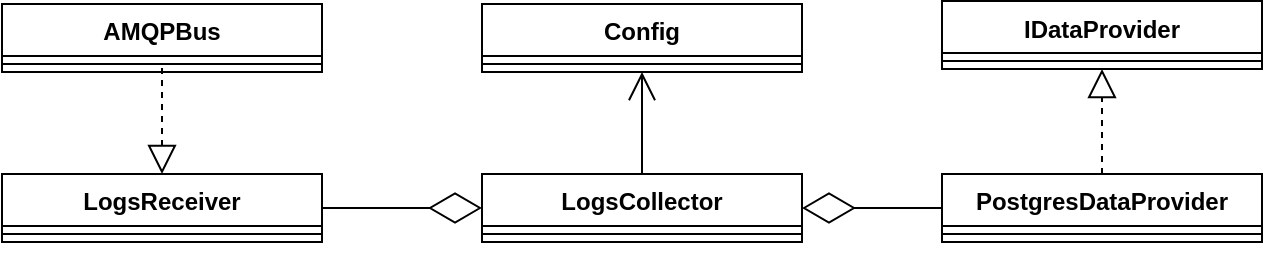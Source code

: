 <mxfile version="23.1.5" type="device">
  <diagram name="Страница — 1" id="gQo2fpWHpSDh946M7tRg">
    <mxGraphModel dx="1434" dy="844" grid="1" gridSize="10" guides="1" tooltips="1" connect="1" arrows="1" fold="1" page="1" pageScale="1" pageWidth="827" pageHeight="1169" math="0" shadow="0">
      <root>
        <mxCell id="0" />
        <mxCell id="1" parent="0" />
        <mxCell id="V5rqS2uMXnBk8TracStN-1" value="LogsReceiver" style="swimlane;fontStyle=1;align=center;verticalAlign=top;childLayout=stackLayout;horizontal=1;startSize=26;horizontalStack=0;resizeParent=1;resizeParentMax=0;resizeLast=0;collapsible=1;marginBottom=0;whiteSpace=wrap;html=1;" parent="1" vertex="1">
          <mxGeometry x="430" y="585" width="160" height="34" as="geometry" />
        </mxCell>
        <mxCell id="V5rqS2uMXnBk8TracStN-3" value="" style="line;strokeWidth=1;fillColor=none;align=left;verticalAlign=middle;spacingTop=-1;spacingLeft=3;spacingRight=3;rotatable=0;labelPosition=right;points=[];portConstraint=eastwest;strokeColor=inherit;" parent="V5rqS2uMXnBk8TracStN-1" vertex="1">
          <mxGeometry y="26" width="160" height="8" as="geometry" />
        </mxCell>
        <mxCell id="V5rqS2uMXnBk8TracStN-5" value="IDataProvider" style="swimlane;fontStyle=1;align=center;verticalAlign=top;childLayout=stackLayout;horizontal=1;startSize=26;horizontalStack=0;resizeParent=1;resizeParentMax=0;resizeLast=0;collapsible=1;marginBottom=0;whiteSpace=wrap;html=1;" parent="1" vertex="1">
          <mxGeometry x="900" y="498.5" width="160" height="34" as="geometry" />
        </mxCell>
        <mxCell id="V5rqS2uMXnBk8TracStN-6" value="" style="line;strokeWidth=1;fillColor=none;align=left;verticalAlign=middle;spacingTop=-1;spacingLeft=3;spacingRight=3;rotatable=0;labelPosition=right;points=[];portConstraint=eastwest;strokeColor=inherit;" parent="V5rqS2uMXnBk8TracStN-5" vertex="1">
          <mxGeometry y="26" width="160" height="8" as="geometry" />
        </mxCell>
        <mxCell id="V5rqS2uMXnBk8TracStN-7" value="PostgresDataProvider" style="swimlane;fontStyle=1;align=center;verticalAlign=top;childLayout=stackLayout;horizontal=1;startSize=26;horizontalStack=0;resizeParent=1;resizeParentMax=0;resizeLast=0;collapsible=1;marginBottom=0;whiteSpace=wrap;html=1;" parent="1" vertex="1">
          <mxGeometry x="900" y="585" width="160" height="34" as="geometry" />
        </mxCell>
        <mxCell id="V5rqS2uMXnBk8TracStN-8" value="" style="line;strokeWidth=1;fillColor=none;align=left;verticalAlign=middle;spacingTop=-1;spacingLeft=3;spacingRight=3;rotatable=0;labelPosition=right;points=[];portConstraint=eastwest;strokeColor=inherit;" parent="V5rqS2uMXnBk8TracStN-7" vertex="1">
          <mxGeometry y="26" width="160" height="8" as="geometry" />
        </mxCell>
        <mxCell id="V5rqS2uMXnBk8TracStN-25" value="LogsCollector" style="swimlane;fontStyle=1;align=center;verticalAlign=top;childLayout=stackLayout;horizontal=1;startSize=26;horizontalStack=0;resizeParent=1;resizeParentMax=0;resizeLast=0;collapsible=1;marginBottom=0;whiteSpace=wrap;html=1;" parent="1" vertex="1">
          <mxGeometry x="670" y="585" width="160" height="34" as="geometry" />
        </mxCell>
        <mxCell id="V5rqS2uMXnBk8TracStN-26" value="" style="line;strokeWidth=1;fillColor=none;align=left;verticalAlign=middle;spacingTop=-1;spacingLeft=3;spacingRight=3;rotatable=0;labelPosition=right;points=[];portConstraint=eastwest;strokeColor=inherit;" parent="V5rqS2uMXnBk8TracStN-25" vertex="1">
          <mxGeometry y="26" width="160" height="8" as="geometry" />
        </mxCell>
        <mxCell id="V5rqS2uMXnBk8TracStN-27" value="Config" style="swimlane;fontStyle=1;align=center;verticalAlign=top;childLayout=stackLayout;horizontal=1;startSize=26;horizontalStack=0;resizeParent=1;resizeParentMax=0;resizeLast=0;collapsible=1;marginBottom=0;whiteSpace=wrap;html=1;" parent="1" vertex="1">
          <mxGeometry x="670" y="500" width="160" height="34" as="geometry" />
        </mxCell>
        <mxCell id="V5rqS2uMXnBk8TracStN-28" value="" style="line;strokeWidth=1;fillColor=none;align=left;verticalAlign=middle;spacingTop=-1;spacingLeft=3;spacingRight=3;rotatable=0;labelPosition=right;points=[];portConstraint=eastwest;strokeColor=inherit;" parent="V5rqS2uMXnBk8TracStN-27" vertex="1">
          <mxGeometry y="26" width="160" height="8" as="geometry" />
        </mxCell>
        <mxCell id="V5rqS2uMXnBk8TracStN-29" value="AMQPBus" style="swimlane;fontStyle=1;align=center;verticalAlign=top;childLayout=stackLayout;horizontal=1;startSize=26;horizontalStack=0;resizeParent=1;resizeParentMax=0;resizeLast=0;collapsible=1;marginBottom=0;whiteSpace=wrap;html=1;" parent="1" vertex="1">
          <mxGeometry x="430" y="500" width="160" height="34" as="geometry" />
        </mxCell>
        <mxCell id="V5rqS2uMXnBk8TracStN-30" value="" style="line;strokeWidth=1;fillColor=none;align=left;verticalAlign=middle;spacingTop=-1;spacingLeft=3;spacingRight=3;rotatable=0;labelPosition=right;points=[];portConstraint=eastwest;strokeColor=inherit;" parent="V5rqS2uMXnBk8TracStN-29" vertex="1">
          <mxGeometry y="26" width="160" height="8" as="geometry" />
        </mxCell>
        <mxCell id="V5rqS2uMXnBk8TracStN-31" value="" style="endArrow=block;dashed=1;endFill=0;endSize=12;html=1;rounded=0;entryX=0.5;entryY=1;entryDx=0;entryDy=0;exitX=0.5;exitY=0;exitDx=0;exitDy=0;" parent="1" source="V5rqS2uMXnBk8TracStN-7" target="V5rqS2uMXnBk8TracStN-5" edge="1">
          <mxGeometry width="160" relative="1" as="geometry">
            <mxPoint x="810" y="805" as="sourcePoint" />
            <mxPoint x="970" y="805" as="targetPoint" />
          </mxGeometry>
        </mxCell>
        <mxCell id="V5rqS2uMXnBk8TracStN-32" value="" style="endArrow=block;dashed=1;endFill=0;endSize=12;html=1;rounded=0;entryX=0.5;entryY=0;entryDx=0;entryDy=0;exitX=0.5;exitY=0.75;exitDx=0;exitDy=0;exitPerimeter=0;" parent="1" source="V5rqS2uMXnBk8TracStN-30" target="V5rqS2uMXnBk8TracStN-1" edge="1">
          <mxGeometry width="160" relative="1" as="geometry">
            <mxPoint x="107" y="960" as="sourcePoint" />
            <mxPoint x="267" y="960" as="targetPoint" />
          </mxGeometry>
        </mxCell>
        <mxCell id="V5rqS2uMXnBk8TracStN-54" value="" style="endArrow=open;endFill=1;endSize=12;html=1;rounded=0;entryX=0.5;entryY=1;entryDx=0;entryDy=0;exitX=0.5;exitY=0;exitDx=0;exitDy=0;" parent="1" source="V5rqS2uMXnBk8TracStN-25" target="V5rqS2uMXnBk8TracStN-27" edge="1">
          <mxGeometry width="160" relative="1" as="geometry">
            <mxPoint x="720" y="620" as="sourcePoint" />
            <mxPoint x="880" y="620" as="targetPoint" />
          </mxGeometry>
        </mxCell>
        <mxCell id="Jdbu7LLXN0703xs868lq-1" value="" style="endArrow=diamondThin;endFill=0;endSize=24;html=1;rounded=0;entryX=0;entryY=0.5;entryDx=0;entryDy=0;exitX=1;exitY=0.5;exitDx=0;exitDy=0;" edge="1" parent="1" source="V5rqS2uMXnBk8TracStN-1" target="V5rqS2uMXnBk8TracStN-25">
          <mxGeometry width="160" relative="1" as="geometry">
            <mxPoint x="660" y="790" as="sourcePoint" />
            <mxPoint x="820" y="790" as="targetPoint" />
          </mxGeometry>
        </mxCell>
        <mxCell id="Jdbu7LLXN0703xs868lq-2" value="" style="endArrow=diamondThin;endFill=0;endSize=24;html=1;rounded=0;entryX=1;entryY=0.5;entryDx=0;entryDy=0;exitX=0;exitY=0.5;exitDx=0;exitDy=0;" edge="1" parent="1" source="V5rqS2uMXnBk8TracStN-7" target="V5rqS2uMXnBk8TracStN-25">
          <mxGeometry width="160" relative="1" as="geometry">
            <mxPoint x="730" y="790" as="sourcePoint" />
            <mxPoint x="890" y="790" as="targetPoint" />
          </mxGeometry>
        </mxCell>
      </root>
    </mxGraphModel>
  </diagram>
</mxfile>

